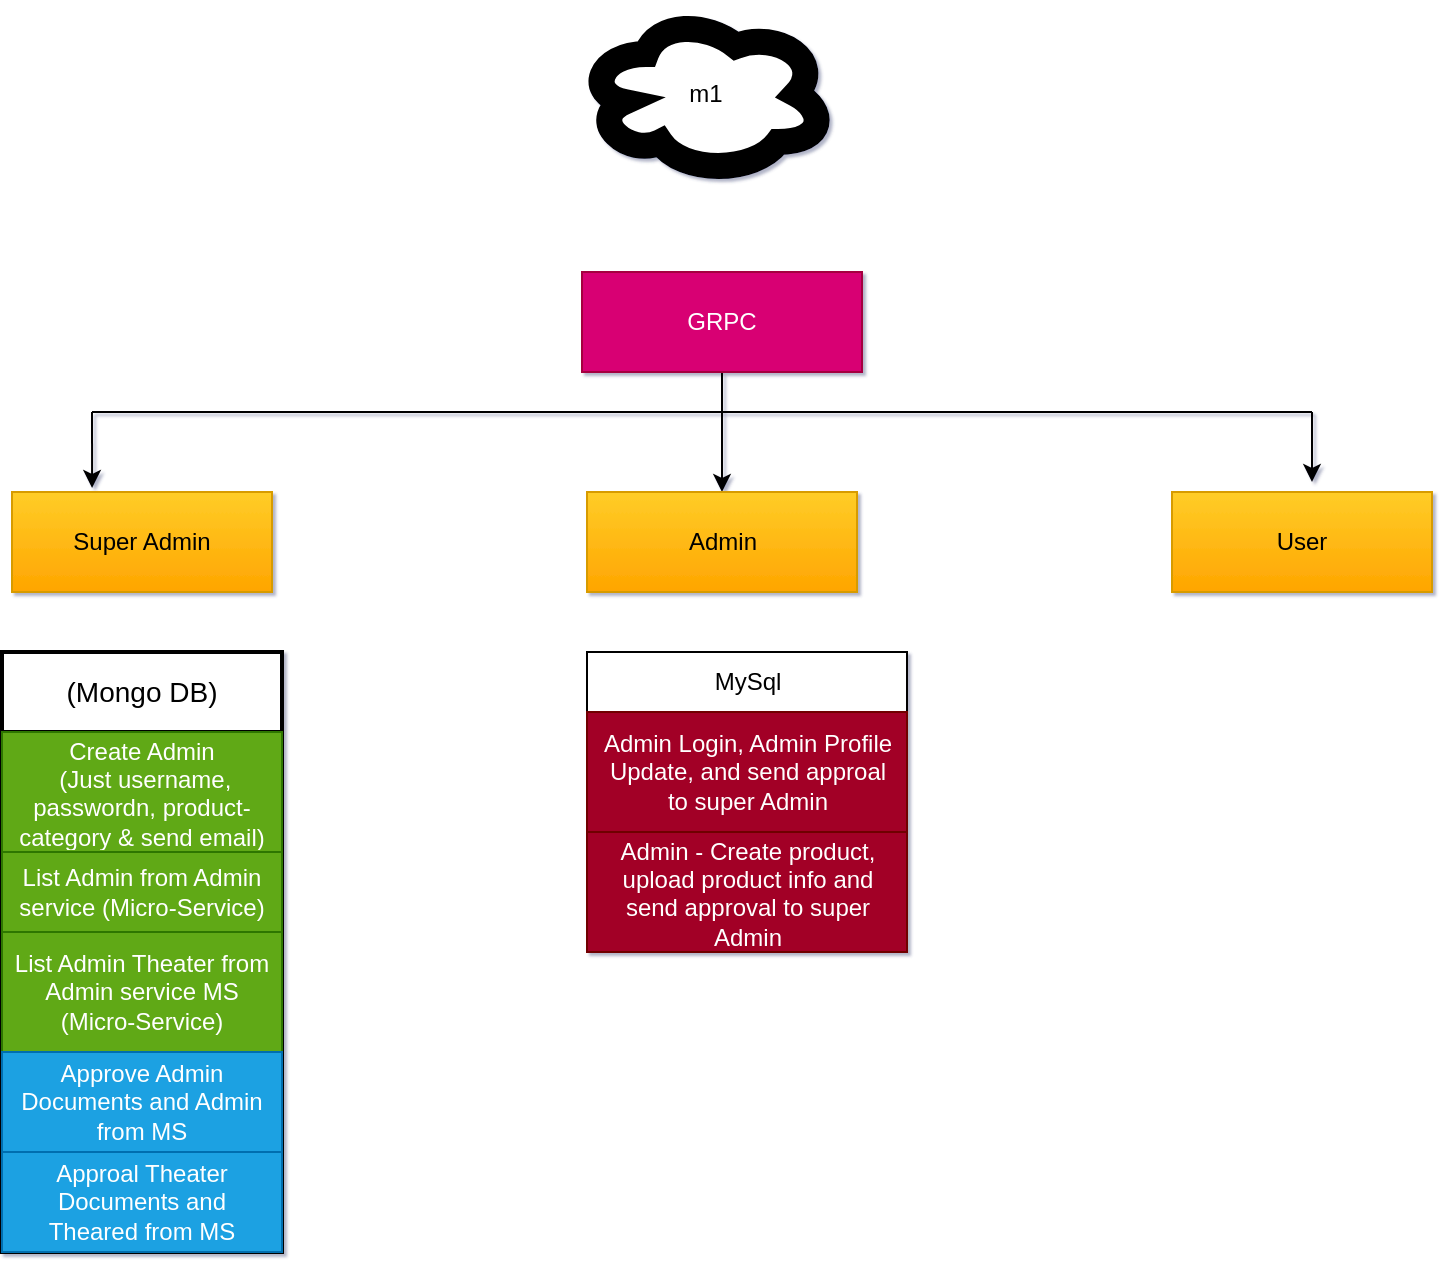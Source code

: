 <mxfile>
    <diagram id="DJk2dU2tdBa1zre-TQbv" name="Page-1">
        <mxGraphModel dx="481" dy="1575" grid="1" gridSize="1" guides="1" tooltips="1" connect="1" arrows="1" fold="1" page="1" pageScale="1" pageWidth="850" pageHeight="1100" math="0" shadow="1">
            <root>
                <mxCell id="0"/>
                <mxCell id="1" parent="0"/>
                <mxCell id="11" style="edgeStyle=none;html=1;exitX=0.5;exitY=1;exitDx=0;exitDy=0;entryX=0.5;entryY=0;entryDx=0;entryDy=0;rounded=0;" parent="1" source="5" target="7" edge="1">
                    <mxGeometry relative="1" as="geometry"/>
                </mxCell>
                <mxCell id="5" value="GRPC" style="rounded=0;whiteSpace=wrap;html=1;fillColor=#d80073;fontColor=#ffffff;strokeColor=#A50040;" parent="1" vertex="1">
                    <mxGeometry x="355" y="10" width="140" height="50" as="geometry"/>
                </mxCell>
                <mxCell id="6" value="Super Admin" style="rounded=0;whiteSpace=wrap;html=1;fillColor=#ffcd28;gradientColor=#ffa500;strokeColor=#d79b00;" parent="1" vertex="1">
                    <mxGeometry x="70" y="120" width="130" height="50" as="geometry"/>
                </mxCell>
                <mxCell id="7" value="Admin" style="rounded=0;whiteSpace=wrap;html=1;fillColor=#ffcd28;gradientColor=#ffa500;strokeColor=#d79b00;" parent="1" vertex="1">
                    <mxGeometry x="357.5" y="120" width="135" height="50" as="geometry"/>
                </mxCell>
                <mxCell id="8" value="User" style="rounded=0;whiteSpace=wrap;html=1;fillColor=#ffcd28;gradientColor=#ffa500;strokeColor=#d79b00;" parent="1" vertex="1">
                    <mxGeometry x="650" y="120" width="130" height="50" as="geometry"/>
                </mxCell>
                <mxCell id="13" value="" style="endArrow=none;html=1;rounded=0;" parent="1" edge="1">
                    <mxGeometry width="50" height="50" relative="1" as="geometry">
                        <mxPoint x="110" y="80" as="sourcePoint"/>
                        <mxPoint x="720" y="80" as="targetPoint"/>
                    </mxGeometry>
                </mxCell>
                <mxCell id="15" value="" style="endArrow=classic;html=1;entryX=0.308;entryY=-0.04;entryDx=0;entryDy=0;entryPerimeter=0;rounded=0;" parent="1" target="6" edge="1">
                    <mxGeometry width="50" height="50" relative="1" as="geometry">
                        <mxPoint x="110" y="80" as="sourcePoint"/>
                        <mxPoint x="140" y="80" as="targetPoint"/>
                    </mxGeometry>
                </mxCell>
                <mxCell id="16" value="&lt;span style=&quot;color: rgba(0, 0, 0, 0); font-family: monospace; font-size: 0px; text-align: start;&quot;&gt;%3CmxGraphModel%3E%3Croot%3E%3CmxCell%20id%3D%220%22%2F%3E%3CmxCell%20id%3D%221%22%20parent%3D%220%22%2F%3E%3CmxCell%20id%3D%222%22%20value%3D%22%22%20style%3D%22endArrow%3Dclassic%3Bhtml%3D1%3BentryX%3D0.308%3BentryY%3D-0.04%3BentryDx%3D0%3BentryDy%3D0%3BentryPerimeter%3D0%3B%22%20edge%3D%221%22%20parent%3D%221%22%3E%3CmxGeometry%20width%3D%2250%22%20height%3D%2250%22%20relative%3D%221%22%20as%3D%22geometry%22%3E%3CmxPoint%20x%3D%22110%22%20y%3D%2280%22%20as%3D%22sourcePoint%22%2F%3E%3CmxPoint%20x%3D%22110.04%22%20y%3D%22118%22%20as%3D%22targetPoint%22%2F%3E%3C%2FmxGeometry%3E%3C%2FmxCell%3E%3C%2Froot%3E%3C%2FmxGraphModel%3E&lt;/span&gt;" style="text;html=1;align=center;verticalAlign=middle;resizable=0;points=[];autosize=1;strokeColor=none;fillColor=none;rounded=0;" parent="1" vertex="1">
                    <mxGeometry x="710" y="85" width="20" height="30" as="geometry"/>
                </mxCell>
                <mxCell id="17" value="" style="endArrow=classic;html=1;entryX=0.5;entryY=1;entryDx=0;entryDy=0;entryPerimeter=0;rounded=0;" parent="1" target="16" edge="1">
                    <mxGeometry width="50" height="50" relative="1" as="geometry">
                        <mxPoint x="720" y="80" as="sourcePoint"/>
                        <mxPoint x="771" y="100" as="targetPoint"/>
                    </mxGeometry>
                </mxCell>
                <mxCell id="18" value="(Mongo DB)" style="swimlane;fontStyle=0;childLayout=stackLayout;horizontal=1;startSize=40;horizontalStack=0;resizeParent=1;resizeParentMax=0;resizeLast=0;collapsible=1;marginBottom=0;whiteSpace=wrap;html=1;strokeWidth=2;align=center;fontSize=14;verticalAlign=middle;rounded=0;" parent="1" vertex="1">
                    <mxGeometry x="65" y="200" width="140" height="300" as="geometry"/>
                </mxCell>
                <mxCell id="19" value="Create Admin&lt;br&gt;&amp;nbsp;(Just username, passwordn, product-category &amp;amp; send email)" style="text;strokeColor=#2D7600;fillColor=#60a917;align=center;verticalAlign=middle;spacingLeft=4;spacingRight=4;overflow=hidden;points=[[0,0.5],[1,0.5]];portConstraint=eastwest;rotatable=0;whiteSpace=wrap;html=1;fontColor=#ffffff;rounded=0;" parent="18" vertex="1">
                    <mxGeometry y="40" width="140" height="60" as="geometry"/>
                </mxCell>
                <mxCell id="20" value="List Admin from Admin service (Micro-Service)" style="text;strokeColor=#2D7600;fillColor=#60a917;align=center;verticalAlign=middle;spacingLeft=4;spacingRight=4;overflow=hidden;points=[[0,0.5],[1,0.5]];portConstraint=eastwest;rotatable=0;whiteSpace=wrap;html=1;fontColor=#ffffff;rounded=0;" parent="18" vertex="1">
                    <mxGeometry y="100" width="140" height="40" as="geometry"/>
                </mxCell>
                <mxCell id="26" value="List Admin Theater from Admin service MS&lt;br&gt;(Micro-Service)" style="text;strokeColor=#2D7600;fillColor=#60a917;align=center;verticalAlign=middle;spacingLeft=4;spacingRight=4;overflow=hidden;points=[[0,0.5],[1,0.5]];portConstraint=eastwest;rotatable=0;whiteSpace=wrap;html=1;fontColor=#ffffff;rounded=0;" parent="18" vertex="1">
                    <mxGeometry y="140" width="140" height="60" as="geometry"/>
                </mxCell>
                <mxCell id="24" value="Approve Admin Documents and Admin from MS" style="text;strokeColor=#006EAF;fillColor=#1ba1e2;align=center;verticalAlign=middle;spacingLeft=4;spacingRight=4;overflow=hidden;points=[[0,0.5],[1,0.5]];portConstraint=eastwest;rotatable=0;whiteSpace=wrap;html=1;fontColor=#ffffff;rounded=0;" parent="18" vertex="1">
                    <mxGeometry y="200" width="140" height="50" as="geometry"/>
                </mxCell>
                <mxCell id="25" value="Approal Theater Documents and Theared from MS" style="text;strokeColor=#006EAF;fillColor=#1ba1e2;align=center;verticalAlign=middle;spacingLeft=4;spacingRight=4;overflow=hidden;points=[[0,0.5],[1,0.5]];portConstraint=eastwest;rotatable=0;whiteSpace=wrap;html=1;fontColor=#ffffff;rounded=0;" parent="18" vertex="1">
                    <mxGeometry y="250" width="140" height="50" as="geometry"/>
                </mxCell>
                <mxCell id="27" value="MySql" style="swimlane;fontStyle=0;childLayout=stackLayout;horizontal=1;startSize=30;horizontalStack=0;resizeParent=1;resizeParentMax=0;resizeLast=0;collapsible=1;marginBottom=0;whiteSpace=wrap;html=1;align=center;rounded=0;" parent="1" vertex="1">
                    <mxGeometry x="357.5" y="200" width="160" height="150" as="geometry"/>
                </mxCell>
                <mxCell id="28" value="Admin Login, Admin Profile Update, and send approal to super Admin" style="text;strokeColor=#6F0000;fillColor=#a20025;align=center;verticalAlign=middle;spacingLeft=4;spacingRight=4;overflow=hidden;points=[[0,0.5],[1,0.5]];portConstraint=eastwest;rotatable=0;whiteSpace=wrap;html=1;fontColor=#ffffff;rounded=0;" parent="27" vertex="1">
                    <mxGeometry y="30" width="160" height="60" as="geometry"/>
                </mxCell>
                <mxCell id="29" value="Admin - Create product, upload product info and send approval to super Admin" style="text;strokeColor=#6F0000;fillColor=#a20025;align=center;verticalAlign=middle;spacingLeft=4;spacingRight=4;overflow=hidden;points=[[0,0.5],[1,0.5]];portConstraint=eastwest;rotatable=0;whiteSpace=wrap;html=1;fontColor=#ffffff;rounded=0;" parent="27" vertex="1">
                    <mxGeometry y="90" width="160" height="60" as="geometry"/>
                </mxCell>
                <mxCell id="32" value="m1" style="ellipse;shape=cloud;whiteSpace=wrap;html=1;strokeWidth=13;" parent="1" vertex="1">
                    <mxGeometry x="357" y="-119" width="120" height="80" as="geometry"/>
                </mxCell>
            </root>
        </mxGraphModel>
    </diagram>
</mxfile>